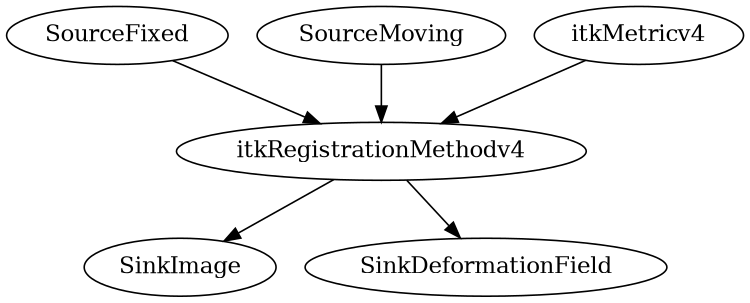 digraph G{
size="5,5"
ratio=compress
itkRegistrationMethodv4;
SourceFixed{rank=source};
SourceMoving{rank=source};
SinkImage;
SinkDeformationField;
itkMetricv4;
itkRegistrationMethodv4->SinkImage;
itkRegistrationMethodv4->SinkDeformationField;
SourceFixed->itkRegistrationMethodv4;
SourceMoving->itkRegistrationMethodv4;
itkMetricv4->itkRegistrationMethodv4;
}

